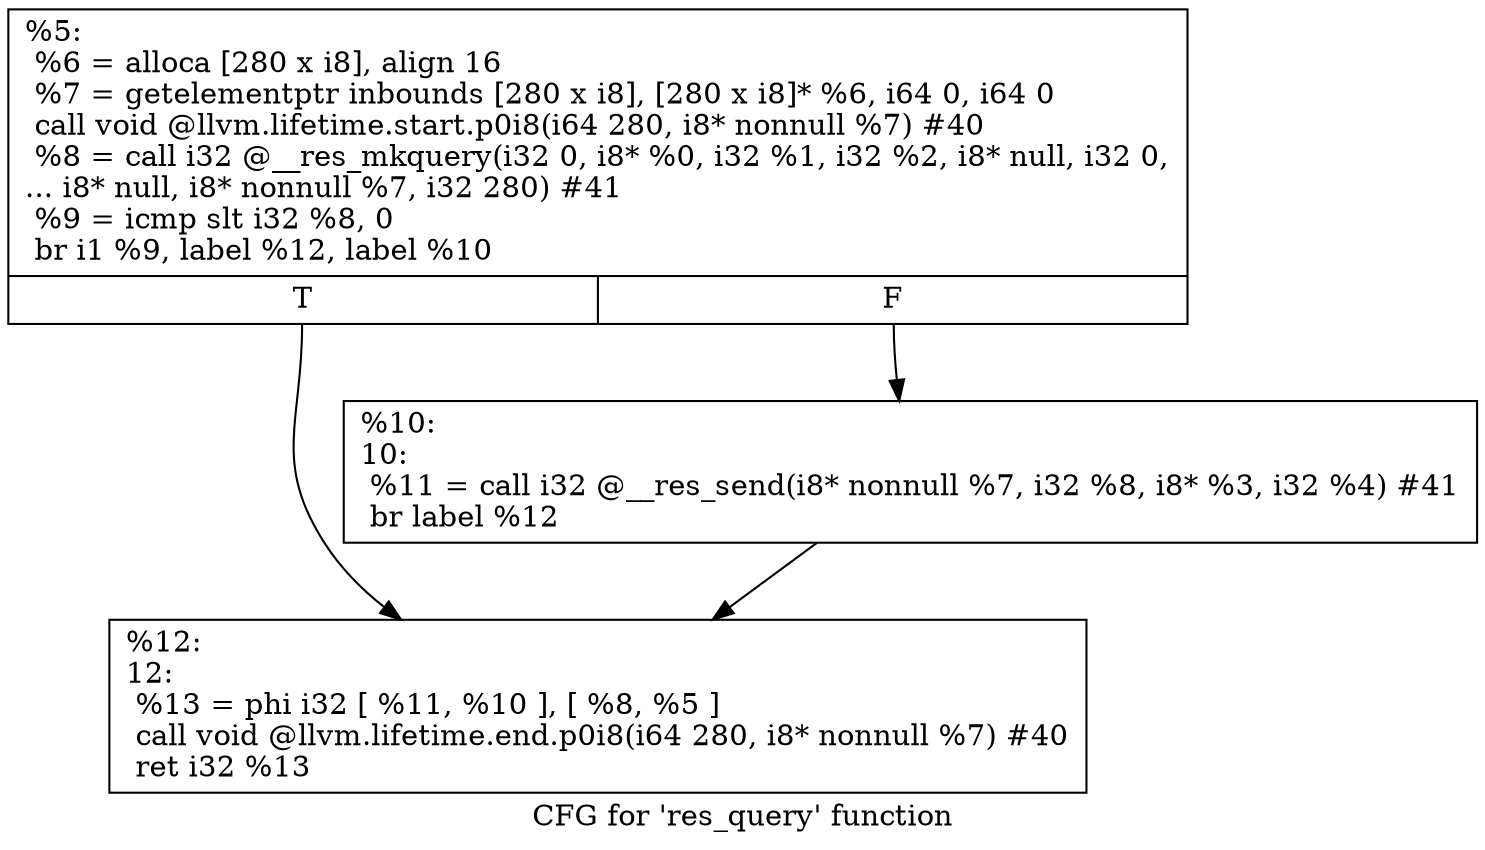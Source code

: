digraph "CFG for 'res_query' function" {
	label="CFG for 'res_query' function";

	Node0x1bf3250 [shape=record,label="{%5:\l  %6 = alloca [280 x i8], align 16\l  %7 = getelementptr inbounds [280 x i8], [280 x i8]* %6, i64 0, i64 0\l  call void @llvm.lifetime.start.p0i8(i64 280, i8* nonnull %7) #40\l  %8 = call i32 @__res_mkquery(i32 0, i8* %0, i32 %1, i32 %2, i8* null, i32 0,\l... i8* null, i8* nonnull %7, i32 280) #41\l  %9 = icmp slt i32 %8, 0\l  br i1 %9, label %12, label %10\l|{<s0>T|<s1>F}}"];
	Node0x1bf3250:s0 -> Node0x1bf32f0;
	Node0x1bf3250:s1 -> Node0x1bf32a0;
	Node0x1bf32a0 [shape=record,label="{%10:\l10:                                               \l  %11 = call i32 @__res_send(i8* nonnull %7, i32 %8, i8* %3, i32 %4) #41\l  br label %12\l}"];
	Node0x1bf32a0 -> Node0x1bf32f0;
	Node0x1bf32f0 [shape=record,label="{%12:\l12:                                               \l  %13 = phi i32 [ %11, %10 ], [ %8, %5 ]\l  call void @llvm.lifetime.end.p0i8(i64 280, i8* nonnull %7) #40\l  ret i32 %13\l}"];
}
